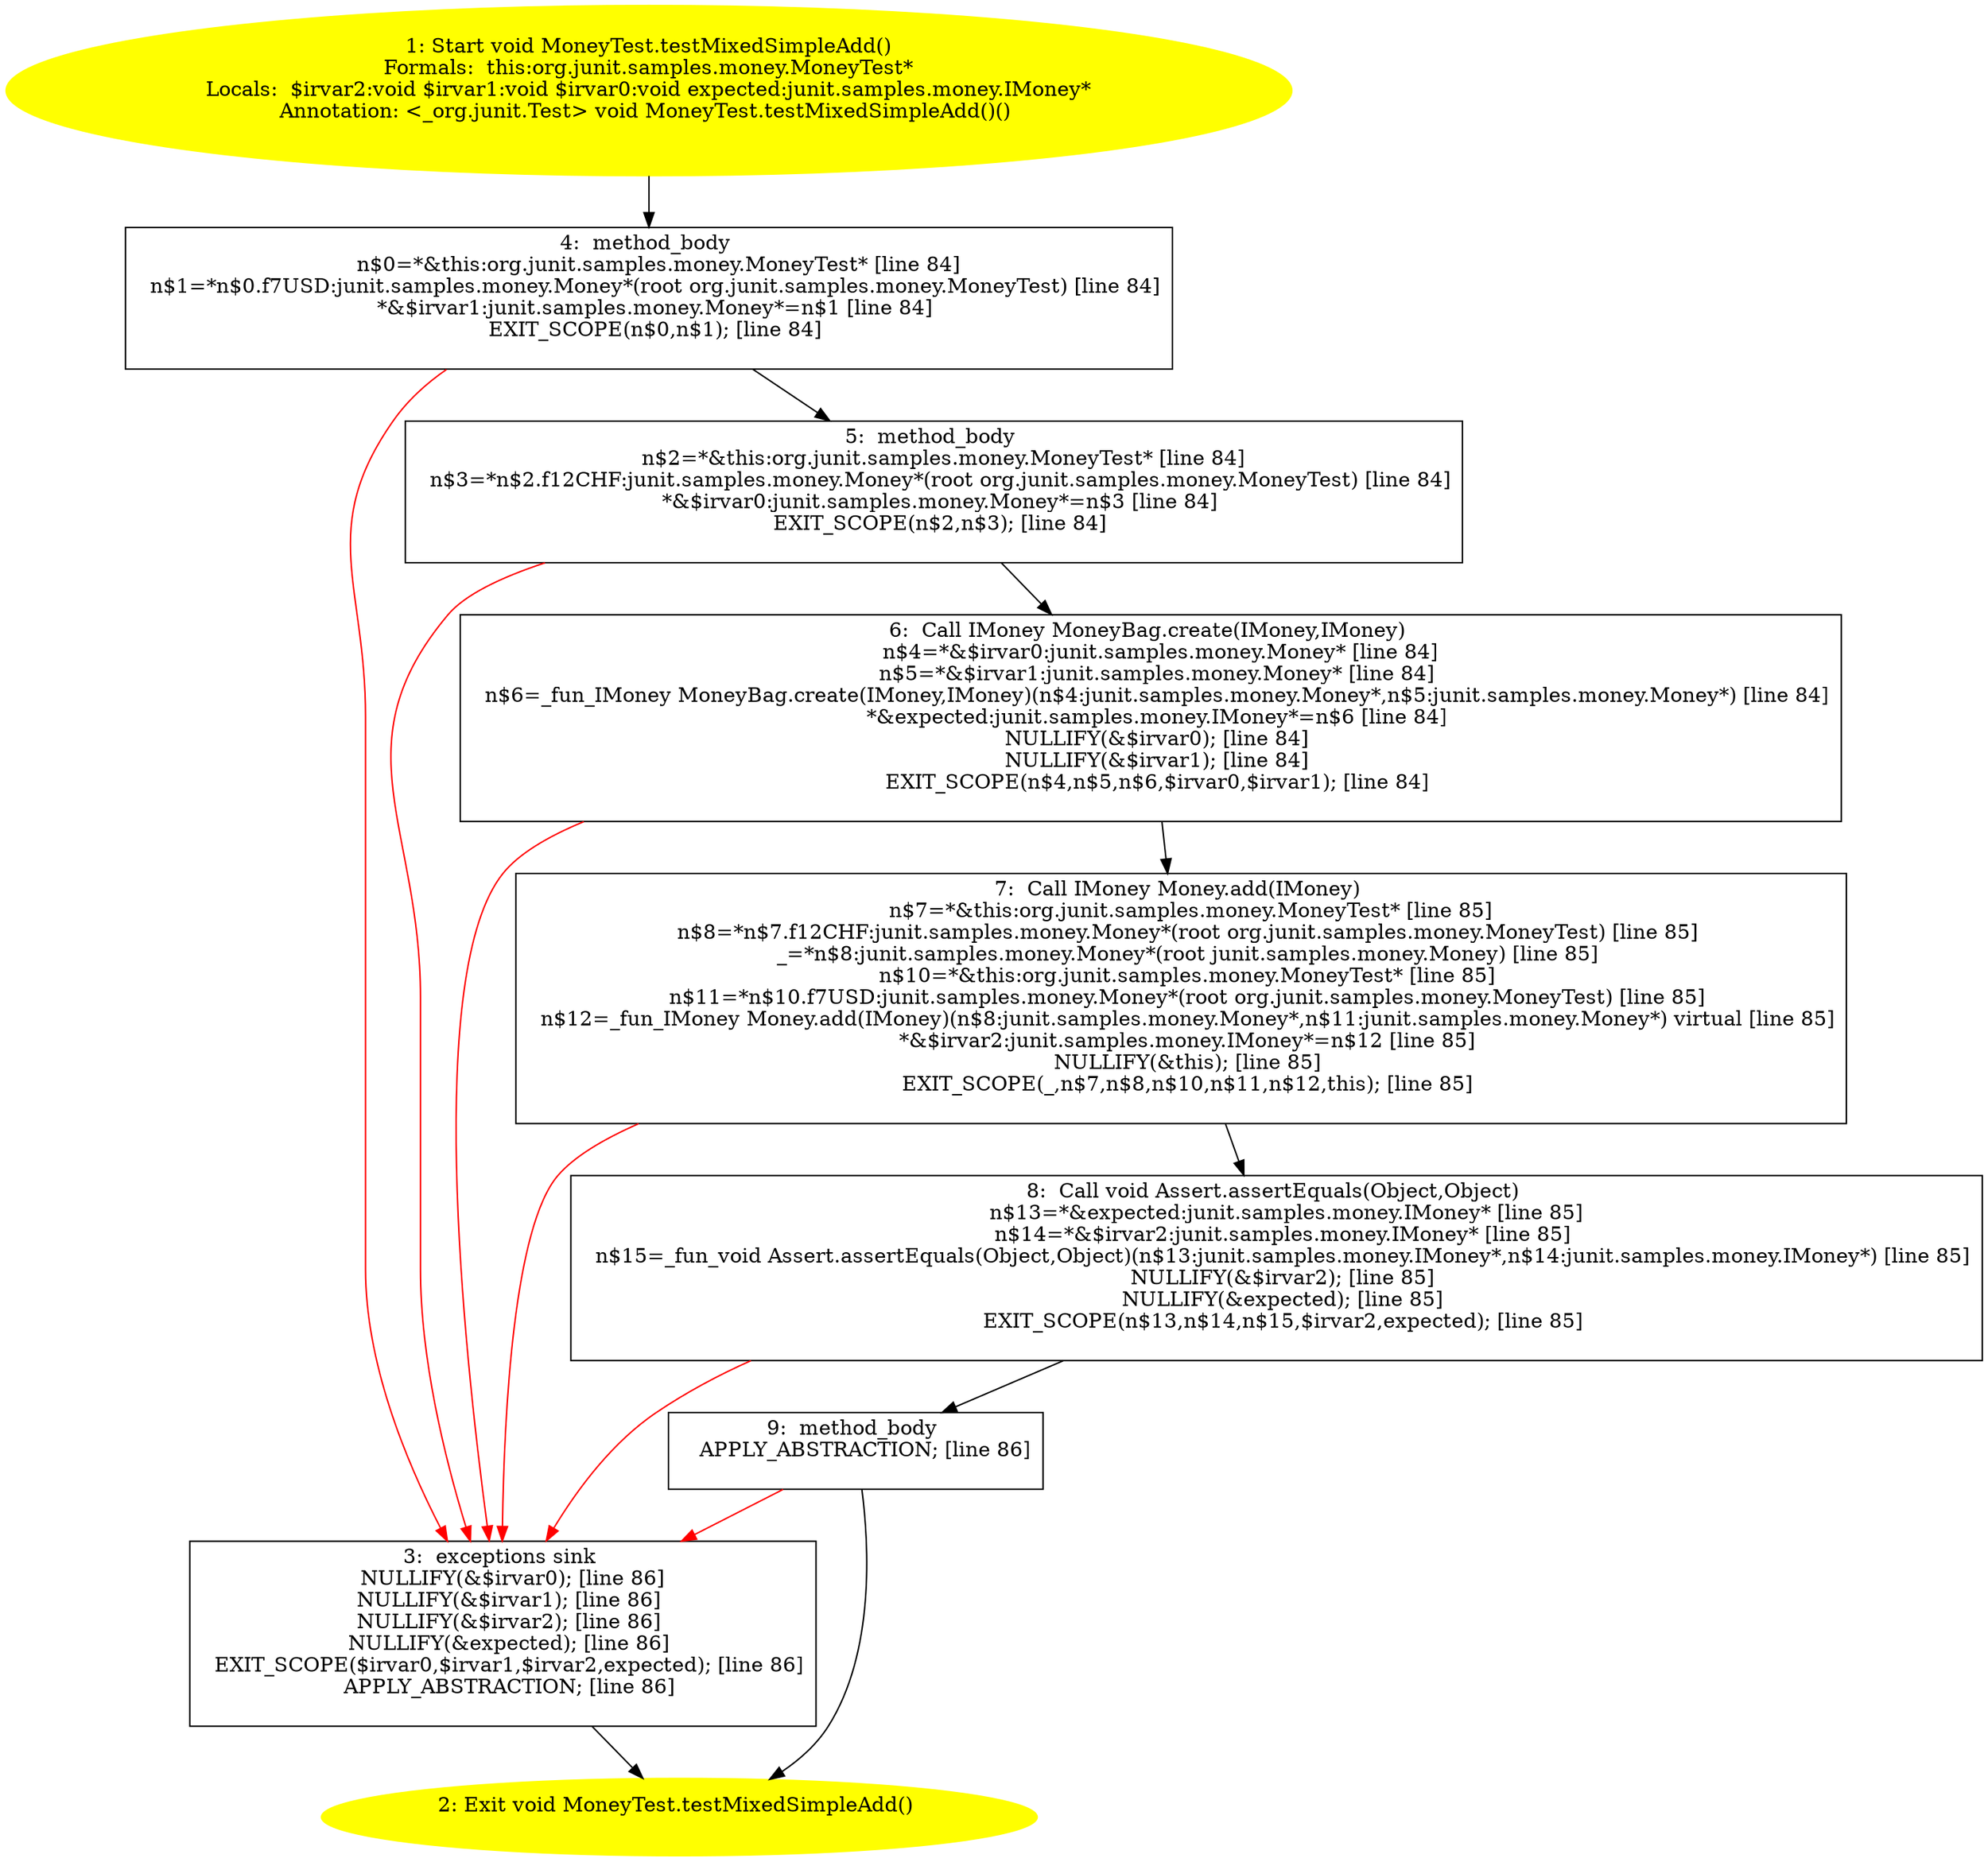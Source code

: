 /* @generated */
digraph cfg {
"org.junit.samples.money.MoneyTest.testMixedSimpleAdd():void.3ed6109287b50ecd749e895fb9154628_1" [label="1: Start void MoneyTest.testMixedSimpleAdd()\nFormals:  this:org.junit.samples.money.MoneyTest*\nLocals:  $irvar2:void $irvar1:void $irvar0:void expected:junit.samples.money.IMoney*\nAnnotation: <_org.junit.Test> void MoneyTest.testMixedSimpleAdd()() \n  " color=yellow style=filled]
	

	 "org.junit.samples.money.MoneyTest.testMixedSimpleAdd():void.3ed6109287b50ecd749e895fb9154628_1" -> "org.junit.samples.money.MoneyTest.testMixedSimpleAdd():void.3ed6109287b50ecd749e895fb9154628_4" ;
"org.junit.samples.money.MoneyTest.testMixedSimpleAdd():void.3ed6109287b50ecd749e895fb9154628_2" [label="2: Exit void MoneyTest.testMixedSimpleAdd() \n  " color=yellow style=filled]
	

"org.junit.samples.money.MoneyTest.testMixedSimpleAdd():void.3ed6109287b50ecd749e895fb9154628_3" [label="3:  exceptions sink \n   NULLIFY(&$irvar0); [line 86]\n  NULLIFY(&$irvar1); [line 86]\n  NULLIFY(&$irvar2); [line 86]\n  NULLIFY(&expected); [line 86]\n  EXIT_SCOPE($irvar0,$irvar1,$irvar2,expected); [line 86]\n  APPLY_ABSTRACTION; [line 86]\n " shape="box"]
	

	 "org.junit.samples.money.MoneyTest.testMixedSimpleAdd():void.3ed6109287b50ecd749e895fb9154628_3" -> "org.junit.samples.money.MoneyTest.testMixedSimpleAdd():void.3ed6109287b50ecd749e895fb9154628_2" ;
"org.junit.samples.money.MoneyTest.testMixedSimpleAdd():void.3ed6109287b50ecd749e895fb9154628_4" [label="4:  method_body \n   n$0=*&this:org.junit.samples.money.MoneyTest* [line 84]\n  n$1=*n$0.f7USD:junit.samples.money.Money*(root org.junit.samples.money.MoneyTest) [line 84]\n  *&$irvar1:junit.samples.money.Money*=n$1 [line 84]\n  EXIT_SCOPE(n$0,n$1); [line 84]\n " shape="box"]
	

	 "org.junit.samples.money.MoneyTest.testMixedSimpleAdd():void.3ed6109287b50ecd749e895fb9154628_4" -> "org.junit.samples.money.MoneyTest.testMixedSimpleAdd():void.3ed6109287b50ecd749e895fb9154628_5" ;
	 "org.junit.samples.money.MoneyTest.testMixedSimpleAdd():void.3ed6109287b50ecd749e895fb9154628_4" -> "org.junit.samples.money.MoneyTest.testMixedSimpleAdd():void.3ed6109287b50ecd749e895fb9154628_3" [color="red" ];
"org.junit.samples.money.MoneyTest.testMixedSimpleAdd():void.3ed6109287b50ecd749e895fb9154628_5" [label="5:  method_body \n   n$2=*&this:org.junit.samples.money.MoneyTest* [line 84]\n  n$3=*n$2.f12CHF:junit.samples.money.Money*(root org.junit.samples.money.MoneyTest) [line 84]\n  *&$irvar0:junit.samples.money.Money*=n$3 [line 84]\n  EXIT_SCOPE(n$2,n$3); [line 84]\n " shape="box"]
	

	 "org.junit.samples.money.MoneyTest.testMixedSimpleAdd():void.3ed6109287b50ecd749e895fb9154628_5" -> "org.junit.samples.money.MoneyTest.testMixedSimpleAdd():void.3ed6109287b50ecd749e895fb9154628_6" ;
	 "org.junit.samples.money.MoneyTest.testMixedSimpleAdd():void.3ed6109287b50ecd749e895fb9154628_5" -> "org.junit.samples.money.MoneyTest.testMixedSimpleAdd():void.3ed6109287b50ecd749e895fb9154628_3" [color="red" ];
"org.junit.samples.money.MoneyTest.testMixedSimpleAdd():void.3ed6109287b50ecd749e895fb9154628_6" [label="6:  Call IMoney MoneyBag.create(IMoney,IMoney) \n   n$4=*&$irvar0:junit.samples.money.Money* [line 84]\n  n$5=*&$irvar1:junit.samples.money.Money* [line 84]\n  n$6=_fun_IMoney MoneyBag.create(IMoney,IMoney)(n$4:junit.samples.money.Money*,n$5:junit.samples.money.Money*) [line 84]\n  *&expected:junit.samples.money.IMoney*=n$6 [line 84]\n  NULLIFY(&$irvar0); [line 84]\n  NULLIFY(&$irvar1); [line 84]\n  EXIT_SCOPE(n$4,n$5,n$6,$irvar0,$irvar1); [line 84]\n " shape="box"]
	

	 "org.junit.samples.money.MoneyTest.testMixedSimpleAdd():void.3ed6109287b50ecd749e895fb9154628_6" -> "org.junit.samples.money.MoneyTest.testMixedSimpleAdd():void.3ed6109287b50ecd749e895fb9154628_7" ;
	 "org.junit.samples.money.MoneyTest.testMixedSimpleAdd():void.3ed6109287b50ecd749e895fb9154628_6" -> "org.junit.samples.money.MoneyTest.testMixedSimpleAdd():void.3ed6109287b50ecd749e895fb9154628_3" [color="red" ];
"org.junit.samples.money.MoneyTest.testMixedSimpleAdd():void.3ed6109287b50ecd749e895fb9154628_7" [label="7:  Call IMoney Money.add(IMoney) \n   n$7=*&this:org.junit.samples.money.MoneyTest* [line 85]\n  n$8=*n$7.f12CHF:junit.samples.money.Money*(root org.junit.samples.money.MoneyTest) [line 85]\n  _=*n$8:junit.samples.money.Money*(root junit.samples.money.Money) [line 85]\n  n$10=*&this:org.junit.samples.money.MoneyTest* [line 85]\n  n$11=*n$10.f7USD:junit.samples.money.Money*(root org.junit.samples.money.MoneyTest) [line 85]\n  n$12=_fun_IMoney Money.add(IMoney)(n$8:junit.samples.money.Money*,n$11:junit.samples.money.Money*) virtual [line 85]\n  *&$irvar2:junit.samples.money.IMoney*=n$12 [line 85]\n  NULLIFY(&this); [line 85]\n  EXIT_SCOPE(_,n$7,n$8,n$10,n$11,n$12,this); [line 85]\n " shape="box"]
	

	 "org.junit.samples.money.MoneyTest.testMixedSimpleAdd():void.3ed6109287b50ecd749e895fb9154628_7" -> "org.junit.samples.money.MoneyTest.testMixedSimpleAdd():void.3ed6109287b50ecd749e895fb9154628_8" ;
	 "org.junit.samples.money.MoneyTest.testMixedSimpleAdd():void.3ed6109287b50ecd749e895fb9154628_7" -> "org.junit.samples.money.MoneyTest.testMixedSimpleAdd():void.3ed6109287b50ecd749e895fb9154628_3" [color="red" ];
"org.junit.samples.money.MoneyTest.testMixedSimpleAdd():void.3ed6109287b50ecd749e895fb9154628_8" [label="8:  Call void Assert.assertEquals(Object,Object) \n   n$13=*&expected:junit.samples.money.IMoney* [line 85]\n  n$14=*&$irvar2:junit.samples.money.IMoney* [line 85]\n  n$15=_fun_void Assert.assertEquals(Object,Object)(n$13:junit.samples.money.IMoney*,n$14:junit.samples.money.IMoney*) [line 85]\n  NULLIFY(&$irvar2); [line 85]\n  NULLIFY(&expected); [line 85]\n  EXIT_SCOPE(n$13,n$14,n$15,$irvar2,expected); [line 85]\n " shape="box"]
	

	 "org.junit.samples.money.MoneyTest.testMixedSimpleAdd():void.3ed6109287b50ecd749e895fb9154628_8" -> "org.junit.samples.money.MoneyTest.testMixedSimpleAdd():void.3ed6109287b50ecd749e895fb9154628_9" ;
	 "org.junit.samples.money.MoneyTest.testMixedSimpleAdd():void.3ed6109287b50ecd749e895fb9154628_8" -> "org.junit.samples.money.MoneyTest.testMixedSimpleAdd():void.3ed6109287b50ecd749e895fb9154628_3" [color="red" ];
"org.junit.samples.money.MoneyTest.testMixedSimpleAdd():void.3ed6109287b50ecd749e895fb9154628_9" [label="9:  method_body \n   APPLY_ABSTRACTION; [line 86]\n " shape="box"]
	

	 "org.junit.samples.money.MoneyTest.testMixedSimpleAdd():void.3ed6109287b50ecd749e895fb9154628_9" -> "org.junit.samples.money.MoneyTest.testMixedSimpleAdd():void.3ed6109287b50ecd749e895fb9154628_2" ;
	 "org.junit.samples.money.MoneyTest.testMixedSimpleAdd():void.3ed6109287b50ecd749e895fb9154628_9" -> "org.junit.samples.money.MoneyTest.testMixedSimpleAdd():void.3ed6109287b50ecd749e895fb9154628_3" [color="red" ];
}
